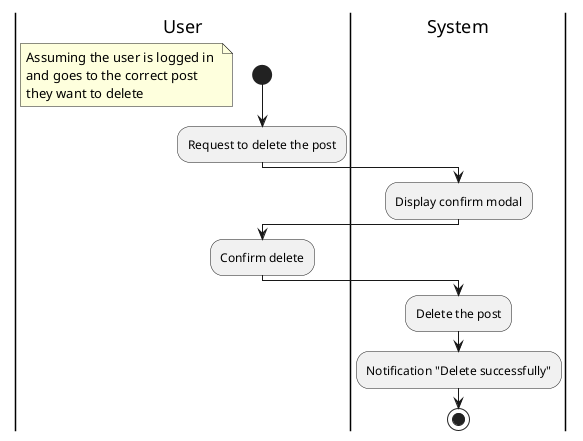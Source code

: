 @startuml
|User|
start
floating note left
Assuming the user is logged in 
and goes to the correct post 
they want to delete
end note
:Request to delete the post;
|System|
:Display confirm modal;
|User|
:Confirm delete;
|System|
:Delete the post;
:Notification "Delete successfully";
stop
@enduml